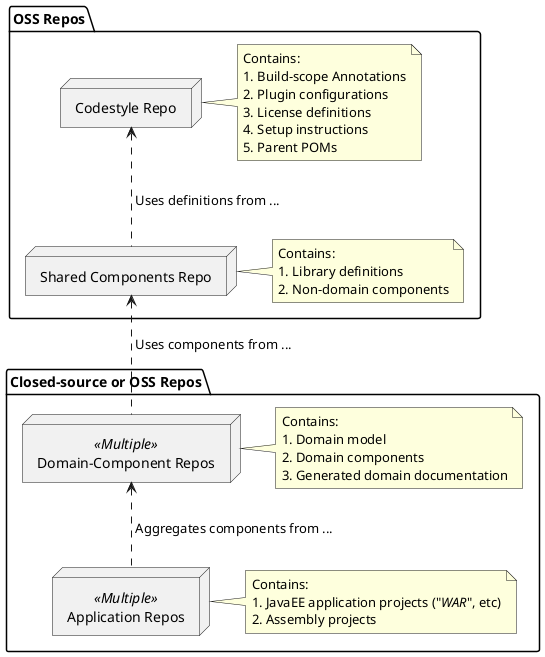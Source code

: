 '
' Purpose: Repo responsibilities illustration
'
@startuml

    package "OSS Repos" {

        ' Parts
        '
        node "Codestyle Repo" as repoCodeStyle
        node "Shared Components Repo" as repoShared

        ' Relations
        '
        repoShared .up.> repoCodeStyle : " Uses definitions from ..."

        ' Notes
        '
        note right of repoCodeStyle {
            Contains:
            # Build-scope Annotations
            # Plugin configurations
            # License definitions
            # Setup instructions
            # Parent POMs
        }

        note right of repoShared {
            Contains:
            # Library definitions
            # Non-domain components
        }
    }

    package "Closed-source or OSS Repos" {

        ' Parts
        '
        node "Domain-Component Repos" <<Multiple>> as repoDomainComponents
        node "Application Repos" <<Multiple>> as repoApplications

        ' Relations
        '
        repoApplications .up.> repoDomainComponents : " Aggregates components from ..."
        repoDomainComponents .up.> repoShared : " Uses components from ..."

        ' Notes
        '
        note right of repoDomainComponents {
            Contains:
            # Domain model
            # Domain components
            # Generated domain documentation
        }

        note right of repoApplications {
            Contains:
            # JavaEE application projects ("<i>WAR</i>", etc)
            # Assembly projects
        }
    }
@enduml